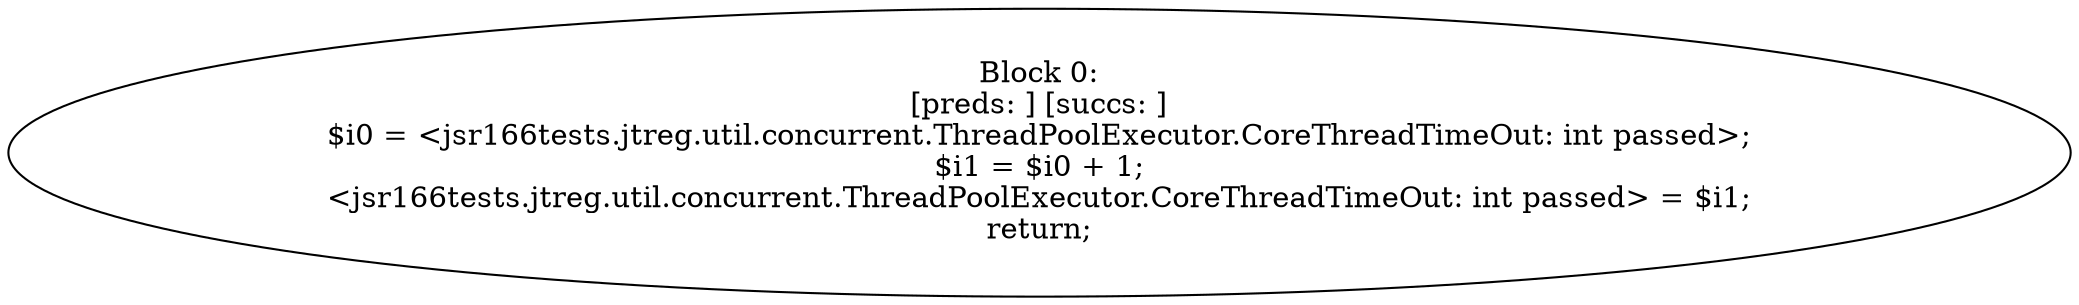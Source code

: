digraph "unitGraph" {
    "Block 0:
[preds: ] [succs: ]
$i0 = <jsr166tests.jtreg.util.concurrent.ThreadPoolExecutor.CoreThreadTimeOut: int passed>;
$i1 = $i0 + 1;
<jsr166tests.jtreg.util.concurrent.ThreadPoolExecutor.CoreThreadTimeOut: int passed> = $i1;
return;
"
}
